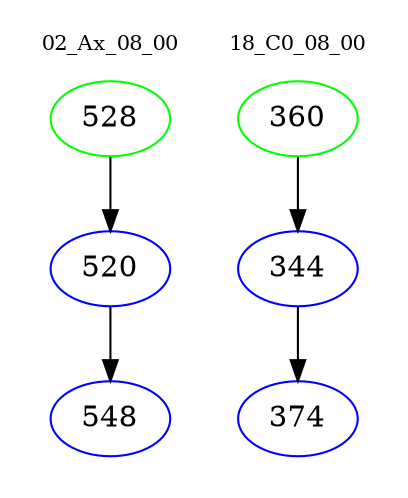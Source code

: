 digraph{
subgraph cluster_0 {
color = white
label = "02_Ax_08_00";
fontsize=10;
T0_528 [label="528", color="green"]
T0_528 -> T0_520 [color="black"]
T0_520 [label="520", color="blue"]
T0_520 -> T0_548 [color="black"]
T0_548 [label="548", color="blue"]
}
subgraph cluster_1 {
color = white
label = "18_C0_08_00";
fontsize=10;
T1_360 [label="360", color="green"]
T1_360 -> T1_344 [color="black"]
T1_344 [label="344", color="blue"]
T1_344 -> T1_374 [color="black"]
T1_374 [label="374", color="blue"]
}
}
